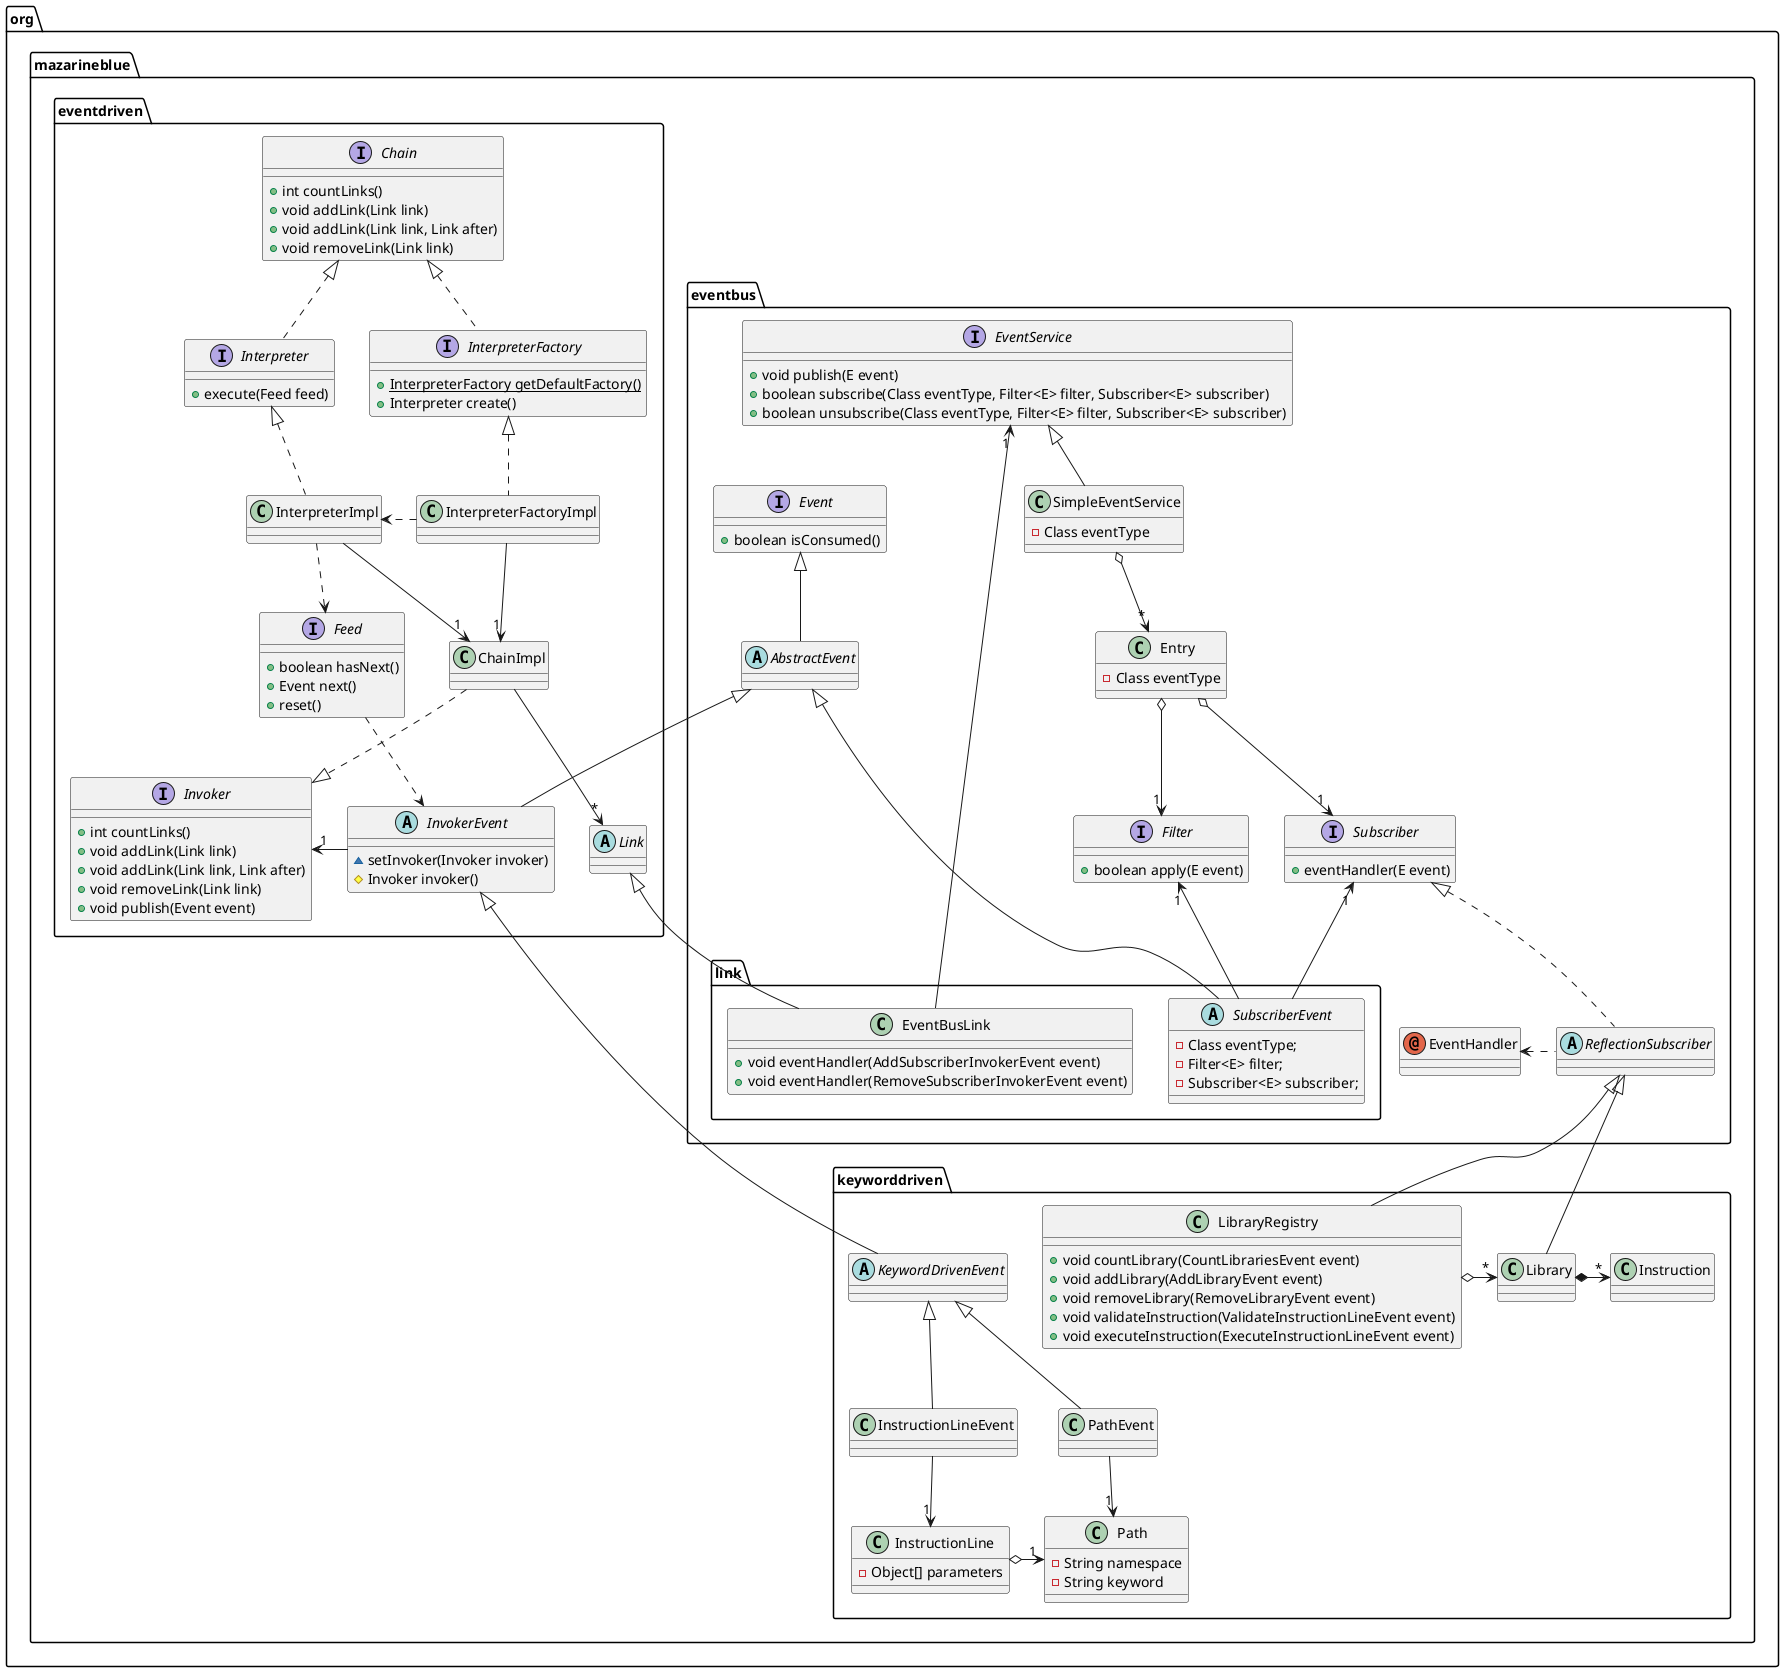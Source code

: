 @startuml
annotation org.mazarineblue.eventbus.EventHandler
interface org.mazarineblue.eventbus.Event {
    +boolean isConsumed()
}
interface org.mazarineblue.eventbus.EventService {
    +void publish(E event)
    +boolean subscribe(Class eventType, Filter<E> filter, Subscriber<E> subscriber)
    +boolean unsubscribe(Class eventType, Filter<E> filter, Subscriber<E> subscriber)
}
interface org.mazarineblue.eventbus.Filter {
    +boolean apply(E event)
}
interface org.mazarineblue.eventbus.Subscriber {
    +eventHandler(E event)
}
abstract class org.mazarineblue.eventbus.AbstractEvent
abstract org.mazarineblue.eventbus.ReflectionSubscriber
class org.mazarineblue.eventbus.Entry {
    -Class eventType
}
class org.mazarineblue.eventbus.SimpleEventService {
    -Class eventType
}

org.mazarineblue.eventbus.Event <|-- org.mazarineblue.eventbus.AbstractEvent
org.mazarineblue.eventbus.EventService <|-- org.mazarineblue.eventbus.SimpleEventService
org.mazarineblue.eventbus.SimpleEventService o--> "*" org.mazarineblue.eventbus.Entry
org.mazarineblue.eventbus.Entry o--> "1" org.mazarineblue.eventbus.Filter
org.mazarineblue.eventbus.Entry o--> "1" org.mazarineblue.eventbus.Subscriber
org.mazarineblue.eventbus.Subscriber <|.. org.mazarineblue.eventbus.ReflectionSubscriber
org.mazarineblue.eventbus.ReflectionSubscriber .left.> org.mazarineblue.eventbus.EventHandler

interface org.mazarineblue.eventdriven.Chain {
    +int countLinks()
    +void addLink(Link link)
    +void addLink(Link link, Link after)
    +void removeLink(Link link)
}
interface org.mazarineblue.eventdriven.Feed {
    +boolean hasNext()
    +Event next()
    +reset()
}
interface org.mazarineblue.eventdriven.Interpreter {
    +execute(Feed feed)
}
interface org.mazarineblue.eventdriven.InterpreterFactory {
    {static} +InterpreterFactory getDefaultFactory()
    +Interpreter create()
}
interface org.mazarineblue.eventdriven.Invoker {
    +int countLinks()
    +void addLink(Link link)
    +void addLink(Link link, Link after)
    +void removeLink(Link link)
    +void publish(Event event)
}
abstract class org.mazarineblue.eventdriven.InvokerEvent {
    ~setInvoker(Invoker invoker)
    #Invoker invoker()
}
abstract org.mazarineblue.eventdriven.Link

org.mazarineblue.eventdriven.Chain <|.. org.mazarineblue.eventdriven.InterpreterFactory
org.mazarineblue.eventdriven.Chain <|.. org.mazarineblue.eventdriven.Interpreter
org.mazarineblue.eventdriven.InterpreterFactory <|.. org.mazarineblue.eventdriven.InterpreterFactoryImpl
org.mazarineblue.eventdriven.Interpreter <|.. org.mazarineblue.eventdriven.InterpreterImpl
org.mazarineblue.eventdriven.InterpreterFactoryImpl .right.> org.mazarineblue.eventdriven.InterpreterImpl
org.mazarineblue.eventdriven.InterpreterFactoryImpl --> "1" org.mazarineblue.eventdriven.ChainImpl
org.mazarineblue.eventdriven.InterpreterImpl --> "1" org.mazarineblue.eventdriven.ChainImpl
org.mazarineblue.eventdriven.InterpreterImpl ..> org.mazarineblue.eventdriven.Feed
org.mazarineblue.eventdriven.ChainImpl ..|> org.mazarineblue.eventdriven.Invoker
org.mazarineblue.eventdriven.ChainImpl --> "*" org.mazarineblue.eventdriven.Link
org.mazarineblue.eventdriven.Feed ..> org.mazarineblue.eventdriven.InvokerEvent
org.mazarineblue.eventdriven.InvokerEvent -right-> "1" org.mazarineblue.eventdriven.Invoker
org.mazarineblue.eventbus.AbstractEvent <|-- org.mazarineblue.eventdriven.InvokerEvent

class org.mazarineblue.eventbus.link.EventBusLink {
    +void eventHandler(AddSubscriberInvokerEvent event)
    +void eventHandler(RemoveSubscriberInvokerEvent event)
}
abstract class org.mazarineblue.eventbus.link.SubscriberEvent {
    -Class eventType;
    -Filter<E> filter;
    -Subscriber<E> subscriber;
}

org.mazarineblue.eventdriven.Link <|-- org.mazarineblue.eventbus.link.EventBusLink
org.mazarineblue.eventbus.link.EventBusLink --> "1" org.mazarineblue.eventbus.EventService
org.mazarineblue.eventbus.AbstractEvent <|--- org.mazarineblue.eventbus.link.SubscriberEvent
org.mazarineblue.eventbus.link.SubscriberEvent -up-> "1" org.mazarineblue.eventbus.Filter
org.mazarineblue.eventbus.link.SubscriberEvent -up-> "1" org.mazarineblue.eventbus.Subscriber

abstract org.mazarineblue.keyworddriven.Library {
}
class org.mazarineblue.keyworddriven.InstructionLine {
    -Object[] parameters
}
class org.mazarineblue.keyworddriven.Path {
    -String namespace
    -String keyword
}
class org.mazarineblue.keyworddriven.LibraryRegistry {
    +void countLibrary(CountLibrariesEvent event)
    +void addLibrary(AddLibraryEvent event)
    +void removeLibrary(RemoveLibraryEvent event)
    +void validateInstruction(ValidateInstructionLineEvent event)
    +void executeInstruction(ExecuteInstructionLineEvent event)
}
class org.mazarineblue.keyworddriven.Library
abstract org.mazarineblue.keyworddriven.KeywordDrivenEvent

org.mazarineblue.eventbus.ReflectionSubscriber <|-- org.mazarineblue.keyworddriven.LibraryRegistry
org.mazarineblue.eventbus.ReflectionSubscriber <|-- org.mazarineblue.keyworddriven.Library

org.mazarineblue.keyworddriven.LibraryRegistry o-right-> "*" org.mazarineblue.keyworddriven.Library
org.mazarineblue.keyworddriven.Library *-right-> "*" org.mazarineblue.keyworddriven.Instruction

org.mazarineblue.eventdriven.InvokerEvent <|-- org.mazarineblue.keyworddriven.KeywordDrivenEvent
org.mazarineblue.keyworddriven.KeywordDrivenEvent <|-- org.mazarineblue.keyworddriven.InstructionLineEvent
org.mazarineblue.keyworddriven.KeywordDrivenEvent <|-- org.mazarineblue.keyworddriven.PathEvent
org.mazarineblue.keyworddriven.InstructionLineEvent --> "1" org.mazarineblue.keyworddriven.InstructionLine
org.mazarineblue.keyworddriven.InstructionLine o-right-> "1" org.mazarineblue.keyworddriven.Path
org.mazarineblue.keyworddriven.PathEvent --> "1" org.mazarineblue.keyworddriven.Path
@enduml
